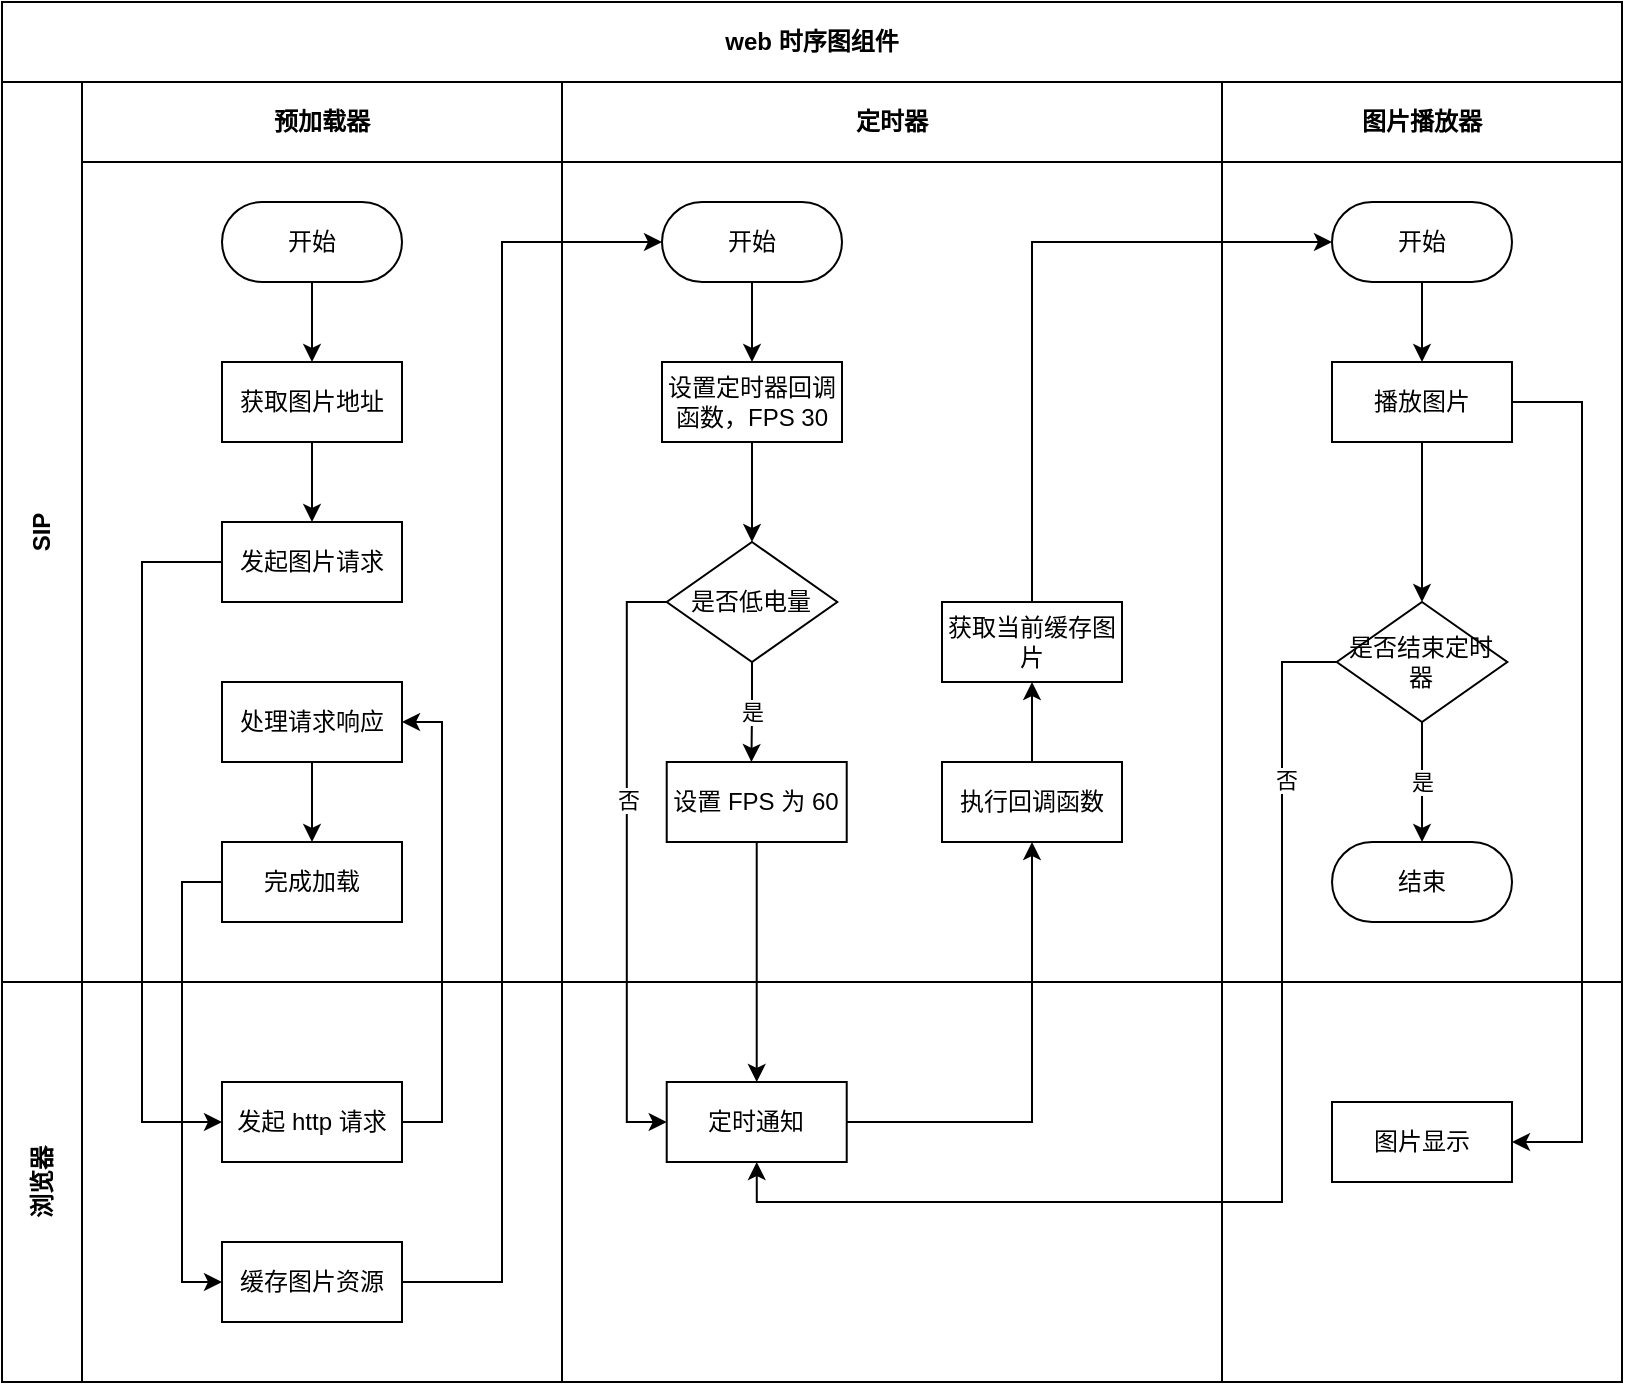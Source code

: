 <mxfile version="14.6.6" type="device"><diagram id="kgpKYQtTHZ0yAKxKKP6v" name="Page-1"><mxGraphModel dx="1351" dy="923" grid="1" gridSize="10" guides="1" tooltips="1" connect="1" arrows="1" fold="1" page="1" pageScale="1" pageWidth="850" pageHeight="1100" math="0" shadow="0"><root><mxCell id="0"/><mxCell id="1" parent="0"/><mxCell id="3nuBFxr9cyL0pnOWT2aG-1" value="web 时序图组件" style="shape=table;childLayout=tableLayout;rowLines=0;columnLines=0;startSize=40;html=1;whiteSpace=wrap;collapsible=0;recursiveResize=0;expand=0;fontStyle=1" parent="1" vertex="1"><mxGeometry x="30" y="60" width="810" height="690" as="geometry"/></mxCell><mxCell id="3nuBFxr9cyL0pnOWT2aG-3" value="SIP" style="swimlane;horizontal=0;points=[[0,0.5],[1,0.5]];portConstraint=eastwest;startSize=40;html=1;whiteSpace=wrap;collapsible=0;recursiveResize=0;expand=0;" parent="3nuBFxr9cyL0pnOWT2aG-1" vertex="1"><mxGeometry y="40" width="810" height="450" as="geometry"/></mxCell><mxCell id="3nuBFxr9cyL0pnOWT2aG-4" value="预加载器" style="swimlane;connectable=0;startSize=40;html=1;whiteSpace=wrap;collapsible=0;recursiveResize=0;expand=0;" parent="3nuBFxr9cyL0pnOWT2aG-3" vertex="1"><mxGeometry x="40" width="240" height="450" as="geometry"/></mxCell><mxCell id="3nuBFxr9cyL0pnOWT2aG-5" style="edgeStyle=orthogonalEdgeStyle;rounded=0;orthogonalLoop=1;jettySize=auto;html=1;" parent="3nuBFxr9cyL0pnOWT2aG-4" source="3nuBFxr9cyL0pnOWT2aG-6" target="3nuBFxr9cyL0pnOWT2aG-7" edge="1"><mxGeometry relative="1" as="geometry"/></mxCell><mxCell id="3nuBFxr9cyL0pnOWT2aG-6" value="开始" style="rounded=1;whiteSpace=wrap;html=1;arcSize=50;" parent="3nuBFxr9cyL0pnOWT2aG-4" vertex="1"><mxGeometry x="70" y="60" width="90" height="40" as="geometry"/></mxCell><mxCell id="3nuBFxr9cyL0pnOWT2aG-7" value="获取图片地址" style="rounded=0;whiteSpace=wrap;html=1;" parent="3nuBFxr9cyL0pnOWT2aG-4" vertex="1"><mxGeometry x="70" y="140" width="90" height="40" as="geometry"/></mxCell><mxCell id="3nuBFxr9cyL0pnOWT2aG-17" value="发起图片请求" style="rounded=0;whiteSpace=wrap;html=1;" parent="3nuBFxr9cyL0pnOWT2aG-4" vertex="1"><mxGeometry x="70" y="220" width="90" height="40" as="geometry"/></mxCell><mxCell id="3nuBFxr9cyL0pnOWT2aG-2" value="" style="edgeStyle=orthogonalEdgeStyle;rounded=0;orthogonalLoop=1;jettySize=auto;html=1;" parent="3nuBFxr9cyL0pnOWT2aG-4" source="3nuBFxr9cyL0pnOWT2aG-7" target="3nuBFxr9cyL0pnOWT2aG-17" edge="1"><mxGeometry relative="1" as="geometry"/></mxCell><mxCell id="p1CxXqzMFV3Nw4ukvo-u-12" style="edgeStyle=orthogonalEdgeStyle;rounded=0;orthogonalLoop=1;jettySize=auto;html=1;entryX=0.5;entryY=0;entryDx=0;entryDy=0;" edge="1" parent="3nuBFxr9cyL0pnOWT2aG-4" source="p1CxXqzMFV3Nw4ukvo-u-8" target="p1CxXqzMFV3Nw4ukvo-u-11"><mxGeometry relative="1" as="geometry"/></mxCell><mxCell id="p1CxXqzMFV3Nw4ukvo-u-8" value="处理请求响应" style="rounded=0;whiteSpace=wrap;html=1;" vertex="1" parent="3nuBFxr9cyL0pnOWT2aG-4"><mxGeometry x="70" y="300" width="90" height="40" as="geometry"/></mxCell><mxCell id="p1CxXqzMFV3Nw4ukvo-u-11" value="完成加载" style="rounded=0;whiteSpace=wrap;html=1;" vertex="1" parent="3nuBFxr9cyL0pnOWT2aG-4"><mxGeometry x="70" y="380" width="90" height="40" as="geometry"/></mxCell><mxCell id="3nuBFxr9cyL0pnOWT2aG-8" value="定时器" style="swimlane;connectable=0;startSize=40;html=1;whiteSpace=wrap;collapsible=0;recursiveResize=0;expand=0;" parent="3nuBFxr9cyL0pnOWT2aG-3" vertex="1"><mxGeometry x="280" width="330" height="450" as="geometry"/></mxCell><mxCell id="p1CxXqzMFV3Nw4ukvo-u-19" style="edgeStyle=orthogonalEdgeStyle;rounded=0;orthogonalLoop=1;jettySize=auto;html=1;" edge="1" parent="3nuBFxr9cyL0pnOWT2aG-8" source="p1CxXqzMFV3Nw4ukvo-u-16" target="p1CxXqzMFV3Nw4ukvo-u-18"><mxGeometry relative="1" as="geometry"/></mxCell><mxCell id="p1CxXqzMFV3Nw4ukvo-u-16" value="开始" style="rounded=1;whiteSpace=wrap;html=1;arcSize=50;" vertex="1" parent="3nuBFxr9cyL0pnOWT2aG-8"><mxGeometry x="50" y="60" width="90" height="40" as="geometry"/></mxCell><mxCell id="p1CxXqzMFV3Nw4ukvo-u-32" style="edgeStyle=orthogonalEdgeStyle;rounded=0;orthogonalLoop=1;jettySize=auto;html=1;exitX=0.5;exitY=1;exitDx=0;exitDy=0;entryX=0.5;entryY=0;entryDx=0;entryDy=0;" edge="1" parent="3nuBFxr9cyL0pnOWT2aG-8" source="p1CxXqzMFV3Nw4ukvo-u-18" target="p1CxXqzMFV3Nw4ukvo-u-27"><mxGeometry relative="1" as="geometry"/></mxCell><mxCell id="p1CxXqzMFV3Nw4ukvo-u-18" value="设置定时器回调函数，FPS 30" style="rounded=0;whiteSpace=wrap;html=1;" vertex="1" parent="3nuBFxr9cyL0pnOWT2aG-8"><mxGeometry x="50" y="140" width="90" height="40" as="geometry"/></mxCell><mxCell id="p1CxXqzMFV3Nw4ukvo-u-27" value="是否低电量" style="rhombus;whiteSpace=wrap;html=1;" vertex="1" parent="3nuBFxr9cyL0pnOWT2aG-8"><mxGeometry x="52.36" y="230" width="85.29" height="60" as="geometry"/></mxCell><mxCell id="p1CxXqzMFV3Nw4ukvo-u-42" value="设置 FPS 为 60" style="rounded=0;whiteSpace=wrap;html=1;" vertex="1" parent="3nuBFxr9cyL0pnOWT2aG-8"><mxGeometry x="52.36" y="340" width="90" height="40" as="geometry"/></mxCell><mxCell id="p1CxXqzMFV3Nw4ukvo-u-51" style="edgeStyle=orthogonalEdgeStyle;rounded=0;orthogonalLoop=1;jettySize=auto;html=1;exitX=0.5;exitY=0;exitDx=0;exitDy=0;entryX=0.5;entryY=1;entryDx=0;entryDy=0;" edge="1" parent="3nuBFxr9cyL0pnOWT2aG-8" source="p1CxXqzMFV3Nw4ukvo-u-44" target="p1CxXqzMFV3Nw4ukvo-u-50"><mxGeometry relative="1" as="geometry"/></mxCell><mxCell id="p1CxXqzMFV3Nw4ukvo-u-44" value="执行回调函数" style="rounded=0;whiteSpace=wrap;html=1;" vertex="1" parent="3nuBFxr9cyL0pnOWT2aG-8"><mxGeometry x="190" y="340" width="90" height="40" as="geometry"/></mxCell><mxCell id="p1CxXqzMFV3Nw4ukvo-u-50" value="获取当前缓存图片" style="rounded=0;whiteSpace=wrap;html=1;" vertex="1" parent="3nuBFxr9cyL0pnOWT2aG-8"><mxGeometry x="190" y="260" width="90" height="40" as="geometry"/></mxCell><mxCell id="3nuBFxr9cyL0pnOWT2aG-11" value="图片播放器" style="swimlane;connectable=0;startSize=40;html=1;whiteSpace=wrap;collapsible=0;recursiveResize=0;expand=0;" parent="3nuBFxr9cyL0pnOWT2aG-3" vertex="1"><mxGeometry x="610" width="200" height="450" as="geometry"/></mxCell><mxCell id="p1CxXqzMFV3Nw4ukvo-u-57" style="edgeStyle=orthogonalEdgeStyle;rounded=0;orthogonalLoop=1;jettySize=auto;html=1;exitX=0.5;exitY=1;exitDx=0;exitDy=0;entryX=0.5;entryY=0;entryDx=0;entryDy=0;" edge="1" parent="3nuBFxr9cyL0pnOWT2aG-11" source="3nuBFxr9cyL0pnOWT2aG-13" target="p1CxXqzMFV3Nw4ukvo-u-56"><mxGeometry relative="1" as="geometry"/></mxCell><mxCell id="3nuBFxr9cyL0pnOWT2aG-13" value="播放图片" style="rounded=0;whiteSpace=wrap;html=1;" parent="3nuBFxr9cyL0pnOWT2aG-11" vertex="1"><mxGeometry x="55" y="140" width="90" height="40" as="geometry"/></mxCell><mxCell id="p1CxXqzMFV3Nw4ukvo-u-55" style="edgeStyle=orthogonalEdgeStyle;rounded=0;orthogonalLoop=1;jettySize=auto;html=1;exitX=0.5;exitY=1;exitDx=0;exitDy=0;entryX=0.5;entryY=0;entryDx=0;entryDy=0;" edge="1" parent="3nuBFxr9cyL0pnOWT2aG-11" source="p1CxXqzMFV3Nw4ukvo-u-53" target="3nuBFxr9cyL0pnOWT2aG-13"><mxGeometry relative="1" as="geometry"/></mxCell><mxCell id="p1CxXqzMFV3Nw4ukvo-u-53" value="开始" style="rounded=1;whiteSpace=wrap;html=1;arcSize=50;" vertex="1" parent="3nuBFxr9cyL0pnOWT2aG-11"><mxGeometry x="55" y="60" width="90" height="40" as="geometry"/></mxCell><mxCell id="p1CxXqzMFV3Nw4ukvo-u-60" value="是" style="edgeStyle=orthogonalEdgeStyle;rounded=0;orthogonalLoop=1;jettySize=auto;html=1;exitX=0.5;exitY=1;exitDx=0;exitDy=0;entryX=0.5;entryY=0;entryDx=0;entryDy=0;" edge="1" parent="3nuBFxr9cyL0pnOWT2aG-11" source="p1CxXqzMFV3Nw4ukvo-u-56" target="p1CxXqzMFV3Nw4ukvo-u-59"><mxGeometry relative="1" as="geometry"/></mxCell><mxCell id="p1CxXqzMFV3Nw4ukvo-u-56" value="是否结束定时器" style="rhombus;whiteSpace=wrap;html=1;" vertex="1" parent="3nuBFxr9cyL0pnOWT2aG-11"><mxGeometry x="57.36" y="260" width="85.29" height="60" as="geometry"/></mxCell><mxCell id="p1CxXqzMFV3Nw4ukvo-u-59" value="结束" style="rounded=1;whiteSpace=wrap;html=1;arcSize=50;" vertex="1" parent="3nuBFxr9cyL0pnOWT2aG-11"><mxGeometry x="55.01" y="380" width="90" height="40" as="geometry"/></mxCell><mxCell id="p1CxXqzMFV3Nw4ukvo-u-54" style="edgeStyle=orthogonalEdgeStyle;rounded=0;orthogonalLoop=1;jettySize=auto;html=1;exitX=0.5;exitY=0;exitDx=0;exitDy=0;entryX=0;entryY=0.5;entryDx=0;entryDy=0;" edge="1" parent="3nuBFxr9cyL0pnOWT2aG-3" source="p1CxXqzMFV3Nw4ukvo-u-50" target="p1CxXqzMFV3Nw4ukvo-u-53"><mxGeometry relative="1" as="geometry"/></mxCell><mxCell id="3nuBFxr9cyL0pnOWT2aG-15" value="浏览器" style="swimlane;horizontal=0;points=[[0,0.5],[1,0.5]];portConstraint=eastwest;startSize=40;html=1;whiteSpace=wrap;collapsible=0;recursiveResize=0;expand=0;" parent="3nuBFxr9cyL0pnOWT2aG-1" vertex="1"><mxGeometry y="490" width="810" height="200" as="geometry"/></mxCell><mxCell id="3nuBFxr9cyL0pnOWT2aG-16" value="" style="swimlane;connectable=0;startSize=0;html=1;whiteSpace=wrap;collapsible=0;recursiveResize=0;expand=0;" parent="3nuBFxr9cyL0pnOWT2aG-15" vertex="1"><mxGeometry x="40" width="240" height="200" as="geometry"/></mxCell><mxCell id="p1CxXqzMFV3Nw4ukvo-u-2" value="发起 http 请求" style="rounded=0;whiteSpace=wrap;html=1;" vertex="1" parent="3nuBFxr9cyL0pnOWT2aG-16"><mxGeometry x="70" y="50" width="90" height="40" as="geometry"/></mxCell><mxCell id="p1CxXqzMFV3Nw4ukvo-u-4" value="缓存图片资源" style="rounded=0;whiteSpace=wrap;html=1;" vertex="1" parent="3nuBFxr9cyL0pnOWT2aG-16"><mxGeometry x="70" y="130" width="90" height="40" as="geometry"/></mxCell><mxCell id="3nuBFxr9cyL0pnOWT2aG-18" value="" style="swimlane;connectable=0;startSize=0;html=1;whiteSpace=wrap;collapsible=0;recursiveResize=0;expand=0;" parent="3nuBFxr9cyL0pnOWT2aG-15" vertex="1"><mxGeometry x="280" width="330" height="200" as="geometry"/></mxCell><mxCell id="p1CxXqzMFV3Nw4ukvo-u-24" value="定时通知" style="rounded=0;whiteSpace=wrap;html=1;" vertex="1" parent="3nuBFxr9cyL0pnOWT2aG-18"><mxGeometry x="52.36" y="50" width="90" height="40" as="geometry"/></mxCell><mxCell id="3nuBFxr9cyL0pnOWT2aG-23" value="" style="swimlane;connectable=0;startSize=0;html=1;whiteSpace=wrap;collapsible=0;recursiveResize=0;expand=0;" parent="3nuBFxr9cyL0pnOWT2aG-15" vertex="1"><mxGeometry x="610" width="200" height="200" as="geometry"/></mxCell><mxCell id="p1CxXqzMFV3Nw4ukvo-u-65" value="图片显示" style="rounded=0;whiteSpace=wrap;html=1;" vertex="1" parent="3nuBFxr9cyL0pnOWT2aG-23"><mxGeometry x="55" y="60" width="90" height="40" as="geometry"/></mxCell><mxCell id="p1CxXqzMFV3Nw4ukvo-u-13" style="edgeStyle=orthogonalEdgeStyle;rounded=0;orthogonalLoop=1;jettySize=auto;html=1;entryX=0;entryY=0.5;entryDx=0;entryDy=0;" edge="1" parent="3nuBFxr9cyL0pnOWT2aG-1" source="3nuBFxr9cyL0pnOWT2aG-17" target="p1CxXqzMFV3Nw4ukvo-u-2"><mxGeometry relative="1" as="geometry"><Array as="points"><mxPoint x="70" y="280"/><mxPoint x="70" y="560"/></Array></mxGeometry></mxCell><mxCell id="p1CxXqzMFV3Nw4ukvo-u-14" style="edgeStyle=orthogonalEdgeStyle;rounded=0;orthogonalLoop=1;jettySize=auto;html=1;exitX=0;exitY=0.5;exitDx=0;exitDy=0;entryX=0;entryY=0.5;entryDx=0;entryDy=0;" edge="1" parent="3nuBFxr9cyL0pnOWT2aG-1" source="p1CxXqzMFV3Nw4ukvo-u-11" target="p1CxXqzMFV3Nw4ukvo-u-4"><mxGeometry relative="1" as="geometry"/></mxCell><mxCell id="p1CxXqzMFV3Nw4ukvo-u-15" style="edgeStyle=orthogonalEdgeStyle;rounded=0;orthogonalLoop=1;jettySize=auto;html=1;exitX=1;exitY=0.5;exitDx=0;exitDy=0;entryX=1;entryY=0.5;entryDx=0;entryDy=0;" edge="1" parent="3nuBFxr9cyL0pnOWT2aG-1" source="p1CxXqzMFV3Nw4ukvo-u-2" target="p1CxXqzMFV3Nw4ukvo-u-8"><mxGeometry relative="1" as="geometry"/></mxCell><mxCell id="p1CxXqzMFV3Nw4ukvo-u-17" style="edgeStyle=orthogonalEdgeStyle;rounded=0;orthogonalLoop=1;jettySize=auto;html=1;exitX=1;exitY=0.5;exitDx=0;exitDy=0;entryX=0;entryY=0.5;entryDx=0;entryDy=0;" edge="1" parent="3nuBFxr9cyL0pnOWT2aG-1" source="p1CxXqzMFV3Nw4ukvo-u-4" target="p1CxXqzMFV3Nw4ukvo-u-16"><mxGeometry relative="1" as="geometry"><Array as="points"><mxPoint x="250" y="640"/><mxPoint x="250" y="120"/></Array></mxGeometry></mxCell><mxCell id="p1CxXqzMFV3Nw4ukvo-u-33" style="edgeStyle=orthogonalEdgeStyle;rounded=0;orthogonalLoop=1;jettySize=auto;html=1;exitX=0;exitY=0.5;exitDx=0;exitDy=0;entryX=0;entryY=0.5;entryDx=0;entryDy=0;" edge="1" parent="3nuBFxr9cyL0pnOWT2aG-1" source="p1CxXqzMFV3Nw4ukvo-u-27" target="p1CxXqzMFV3Nw4ukvo-u-24"><mxGeometry relative="1" as="geometry"/></mxCell><mxCell id="p1CxXqzMFV3Nw4ukvo-u-34" value="否" style="edgeLabel;html=1;align=center;verticalAlign=middle;resizable=0;points=[];" vertex="1" connectable="0" parent="p1CxXqzMFV3Nw4ukvo-u-33"><mxGeometry x="-0.201" relative="1" as="geometry"><mxPoint y="-1" as="offset"/></mxGeometry></mxCell><mxCell id="p1CxXqzMFV3Nw4ukvo-u-43" style="edgeStyle=orthogonalEdgeStyle;rounded=0;orthogonalLoop=1;jettySize=auto;html=1;entryX=0.5;entryY=0;entryDx=0;entryDy=0;" edge="1" parent="3nuBFxr9cyL0pnOWT2aG-1" source="p1CxXqzMFV3Nw4ukvo-u-42" target="p1CxXqzMFV3Nw4ukvo-u-24"><mxGeometry relative="1" as="geometry"/></mxCell><mxCell id="p1CxXqzMFV3Nw4ukvo-u-45" style="edgeStyle=orthogonalEdgeStyle;rounded=0;orthogonalLoop=1;jettySize=auto;html=1;entryX=0.5;entryY=1;entryDx=0;entryDy=0;" edge="1" parent="3nuBFxr9cyL0pnOWT2aG-1" source="p1CxXqzMFV3Nw4ukvo-u-24" target="p1CxXqzMFV3Nw4ukvo-u-44"><mxGeometry relative="1" as="geometry"/></mxCell><mxCell id="p1CxXqzMFV3Nw4ukvo-u-61" style="edgeStyle=orthogonalEdgeStyle;rounded=0;orthogonalLoop=1;jettySize=auto;html=1;exitX=0;exitY=0.5;exitDx=0;exitDy=0;entryX=0.5;entryY=1;entryDx=0;entryDy=0;" edge="1" parent="3nuBFxr9cyL0pnOWT2aG-1" source="p1CxXqzMFV3Nw4ukvo-u-56" target="p1CxXqzMFV3Nw4ukvo-u-24"><mxGeometry relative="1" as="geometry"><Array as="points"><mxPoint x="640" y="330"/><mxPoint x="640" y="600"/><mxPoint x="377" y="600"/></Array></mxGeometry></mxCell><mxCell id="p1CxXqzMFV3Nw4ukvo-u-63" value="否" style="edgeLabel;html=1;align=center;verticalAlign=middle;resizable=0;points=[];" vertex="1" connectable="0" parent="p1CxXqzMFV3Nw4ukvo-u-61"><mxGeometry x="-0.704" y="2" relative="1" as="geometry"><mxPoint as="offset"/></mxGeometry></mxCell><mxCell id="p1CxXqzMFV3Nw4ukvo-u-66" style="edgeStyle=orthogonalEdgeStyle;rounded=0;orthogonalLoop=1;jettySize=auto;html=1;exitX=1;exitY=0.5;exitDx=0;exitDy=0;entryX=1;entryY=0.5;entryDx=0;entryDy=0;" edge="1" parent="3nuBFxr9cyL0pnOWT2aG-1" source="3nuBFxr9cyL0pnOWT2aG-13" target="p1CxXqzMFV3Nw4ukvo-u-65"><mxGeometry relative="1" as="geometry"><Array as="points"><mxPoint x="790" y="200"/><mxPoint x="790" y="570"/></Array></mxGeometry></mxCell><mxCell id="p1CxXqzMFV3Nw4ukvo-u-35" value="是" style="edgeStyle=orthogonalEdgeStyle;rounded=0;orthogonalLoop=1;jettySize=auto;html=1;exitX=0.5;exitY=1;exitDx=0;exitDy=0;" edge="1" parent="1" source="p1CxXqzMFV3Nw4ukvo-u-27"><mxGeometry relative="1" as="geometry"><mxPoint x="404.714" y="440" as="targetPoint"/></mxGeometry></mxCell></root></mxGraphModel></diagram></mxfile>